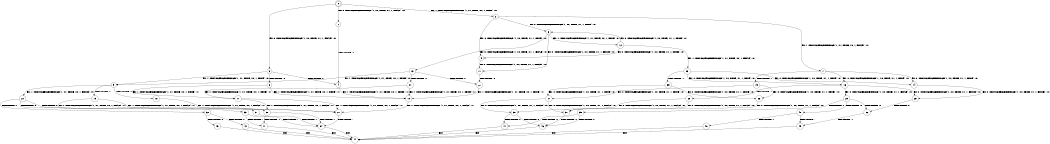 digraph BCG {
size = "7, 10.5";
center = TRUE;
node [shape = circle];
0 [peripheries = 2];
0 -> 1 [label = "EX !0 !ATOMIC_EXCH_BRANCH (1, +0, TRUE, +1, 1, FALSE) !:0:"];
0 -> 2 [label = "EX !1 !ATOMIC_EXCH_BRANCH (1, +1, TRUE, +0, 1, TRUE) !:0:"];
0 -> 3 [label = "EX !0 !ATOMIC_EXCH_BRANCH (1, +0, TRUE, +1, 1, FALSE) !:0:"];
1 -> 4 [label = "TERMINATE !0"];
2 -> 5 [label = "EX !0 !ATOMIC_EXCH_BRANCH (1, +0, TRUE, +1, 1, TRUE) !:0:"];
2 -> 6 [label = "EX !0 !ATOMIC_EXCH_BRANCH (1, +0, TRUE, +1, 1, TRUE) !:0:"];
2 -> 7 [label = "EX !1 !ATOMIC_EXCH_BRANCH (1, +1, TRUE, +0, 1, FALSE) !:0:"];
3 -> 4 [label = "TERMINATE !0"];
3 -> 8 [label = "TERMINATE !0"];
3 -> 9 [label = "EX !1 !ATOMIC_EXCH_BRANCH (1, +1, TRUE, +0, 1, TRUE) !:0:"];
4 -> 10 [label = "EX !1 !ATOMIC_EXCH_BRANCH (1, +1, TRUE, +0, 1, TRUE) !:1:"];
5 -> 11 [label = "EX !0 !ATOMIC_EXCH_BRANCH (1, +0, TRUE, +1, 1, FALSE) !:0:"];
6 -> 11 [label = "EX !0 !ATOMIC_EXCH_BRANCH (1, +0, TRUE, +1, 1, FALSE) !:0:"];
6 -> 12 [label = "EX !1 !ATOMIC_EXCH_BRANCH (1, +1, TRUE, +0, 1, TRUE) !:0:"];
6 -> 13 [label = "EX !0 !ATOMIC_EXCH_BRANCH (1, +0, TRUE, +1, 1, FALSE) !:0:"];
7 -> 14 [label = "EX !0 !ATOMIC_EXCH_BRANCH (1, +0, TRUE, +1, 1, TRUE) !:0:"];
7 -> 15 [label = "TERMINATE !1"];
7 -> 16 [label = "EX !0 !ATOMIC_EXCH_BRANCH (1, +0, TRUE, +1, 1, TRUE) !:0:"];
8 -> 10 [label = "EX !1 !ATOMIC_EXCH_BRANCH (1, +1, TRUE, +0, 1, TRUE) !:1:"];
8 -> 17 [label = "EX !1 !ATOMIC_EXCH_BRANCH (1, +1, TRUE, +0, 1, TRUE) !:1:"];
9 -> 18 [label = "TERMINATE !0"];
9 -> 19 [label = "TERMINATE !0"];
9 -> 20 [label = "EX !1 !ATOMIC_EXCH_BRANCH (1, +1, TRUE, +0, 1, FALSE) !:0:"];
10 -> 21 [label = "EX !1 !ATOMIC_EXCH_BRANCH (1, +1, TRUE, +0, 1, FALSE) !:1:"];
11 -> 22 [label = "TERMINATE !0"];
12 -> 5 [label = "EX !0 !ATOMIC_EXCH_BRANCH (1, +0, TRUE, +1, 1, TRUE) !:0:"];
12 -> 23 [label = "EX !1 !ATOMIC_EXCH_BRANCH (1, +1, TRUE, +0, 1, FALSE) !:0:"];
12 -> 6 [label = "EX !0 !ATOMIC_EXCH_BRANCH (1, +0, TRUE, +1, 1, TRUE) !:0:"];
13 -> 22 [label = "TERMINATE !0"];
13 -> 24 [label = "TERMINATE !0"];
13 -> 9 [label = "EX !1 !ATOMIC_EXCH_BRANCH (1, +1, TRUE, +0, 1, TRUE) !:0:"];
14 -> 25 [label = "EX !0 !ATOMIC_EXCH_BRANCH (1, +0, TRUE, +1, 1, FALSE) !:0:"];
15 -> 26 [label = "EX !0 !ATOMIC_EXCH_BRANCH (1, +0, TRUE, +1, 1, TRUE) !:0:"];
15 -> 27 [label = "EX !0 !ATOMIC_EXCH_BRANCH (1, +0, TRUE, +1, 1, TRUE) !:0:"];
16 -> 25 [label = "EX !0 !ATOMIC_EXCH_BRANCH (1, +0, TRUE, +1, 1, FALSE) !:0:"];
16 -> 28 [label = "TERMINATE !1"];
16 -> 29 [label = "EX !0 !ATOMIC_EXCH_BRANCH (1, +0, TRUE, +1, 1, FALSE) !:0:"];
17 -> 21 [label = "EX !1 !ATOMIC_EXCH_BRANCH (1, +1, TRUE, +0, 1, FALSE) !:1:"];
17 -> 30 [label = "EX !1 !ATOMIC_EXCH_BRANCH (1, +1, TRUE, +0, 1, FALSE) !:1:"];
18 -> 21 [label = "EX !1 !ATOMIC_EXCH_BRANCH (1, +1, TRUE, +0, 1, FALSE) !:1:"];
19 -> 21 [label = "EX !1 !ATOMIC_EXCH_BRANCH (1, +1, TRUE, +0, 1, FALSE) !:1:"];
19 -> 30 [label = "EX !1 !ATOMIC_EXCH_BRANCH (1, +1, TRUE, +0, 1, FALSE) !:1:"];
20 -> 31 [label = "TERMINATE !0"];
20 -> 32 [label = "TERMINATE !1"];
20 -> 33 [label = "TERMINATE !0"];
21 -> 34 [label = "TERMINATE !1"];
22 -> 10 [label = "EX !1 !ATOMIC_EXCH_BRANCH (1, +1, TRUE, +0, 1, TRUE) !:1:"];
23 -> 14 [label = "EX !0 !ATOMIC_EXCH_BRANCH (1, +0, TRUE, +1, 1, TRUE) !:0:"];
23 -> 35 [label = "TERMINATE !1"];
23 -> 16 [label = "EX !0 !ATOMIC_EXCH_BRANCH (1, +0, TRUE, +1, 1, TRUE) !:0:"];
24 -> 10 [label = "EX !1 !ATOMIC_EXCH_BRANCH (1, +1, TRUE, +0, 1, TRUE) !:1:"];
24 -> 17 [label = "EX !1 !ATOMIC_EXCH_BRANCH (1, +1, TRUE, +0, 1, TRUE) !:1:"];
25 -> 36 [label = "TERMINATE !0"];
26 -> 37 [label = "EX !0 !ATOMIC_EXCH_BRANCH (1, +0, TRUE, +1, 1, FALSE) !:0:"];
27 -> 37 [label = "EX !0 !ATOMIC_EXCH_BRANCH (1, +0, TRUE, +1, 1, FALSE) !:0:"];
27 -> 38 [label = "EX !0 !ATOMIC_EXCH_BRANCH (1, +0, TRUE, +1, 1, FALSE) !:0:"];
28 -> 37 [label = "EX !0 !ATOMIC_EXCH_BRANCH (1, +0, TRUE, +1, 1, FALSE) !:0:"];
28 -> 38 [label = "EX !0 !ATOMIC_EXCH_BRANCH (1, +0, TRUE, +1, 1, FALSE) !:0:"];
29 -> 36 [label = "TERMINATE !0"];
29 -> 39 [label = "TERMINATE !1"];
29 -> 40 [label = "TERMINATE !0"];
30 -> 34 [label = "TERMINATE !1"];
30 -> 41 [label = "TERMINATE !1"];
31 -> 34 [label = "TERMINATE !1"];
32 -> 42 [label = "TERMINATE !0"];
32 -> 43 [label = "TERMINATE !0"];
33 -> 34 [label = "TERMINATE !1"];
33 -> 41 [label = "TERMINATE !1"];
34 -> 44 [label = "exit"];
35 -> 26 [label = "EX !0 !ATOMIC_EXCH_BRANCH (1, +0, TRUE, +1, 1, TRUE) !:0:"];
35 -> 27 [label = "EX !0 !ATOMIC_EXCH_BRANCH (1, +0, TRUE, +1, 1, TRUE) !:0:"];
36 -> 45 [label = "TERMINATE !1"];
37 -> 46 [label = "TERMINATE !0"];
38 -> 46 [label = "TERMINATE !0"];
38 -> 47 [label = "TERMINATE !0"];
39 -> 46 [label = "TERMINATE !0"];
39 -> 47 [label = "TERMINATE !0"];
40 -> 45 [label = "TERMINATE !1"];
40 -> 48 [label = "TERMINATE !1"];
41 -> 44 [label = "exit"];
42 -> 44 [label = "exit"];
43 -> 44 [label = "exit"];
45 -> 44 [label = "exit"];
46 -> 44 [label = "exit"];
47 -> 44 [label = "exit"];
48 -> 44 [label = "exit"];
}

